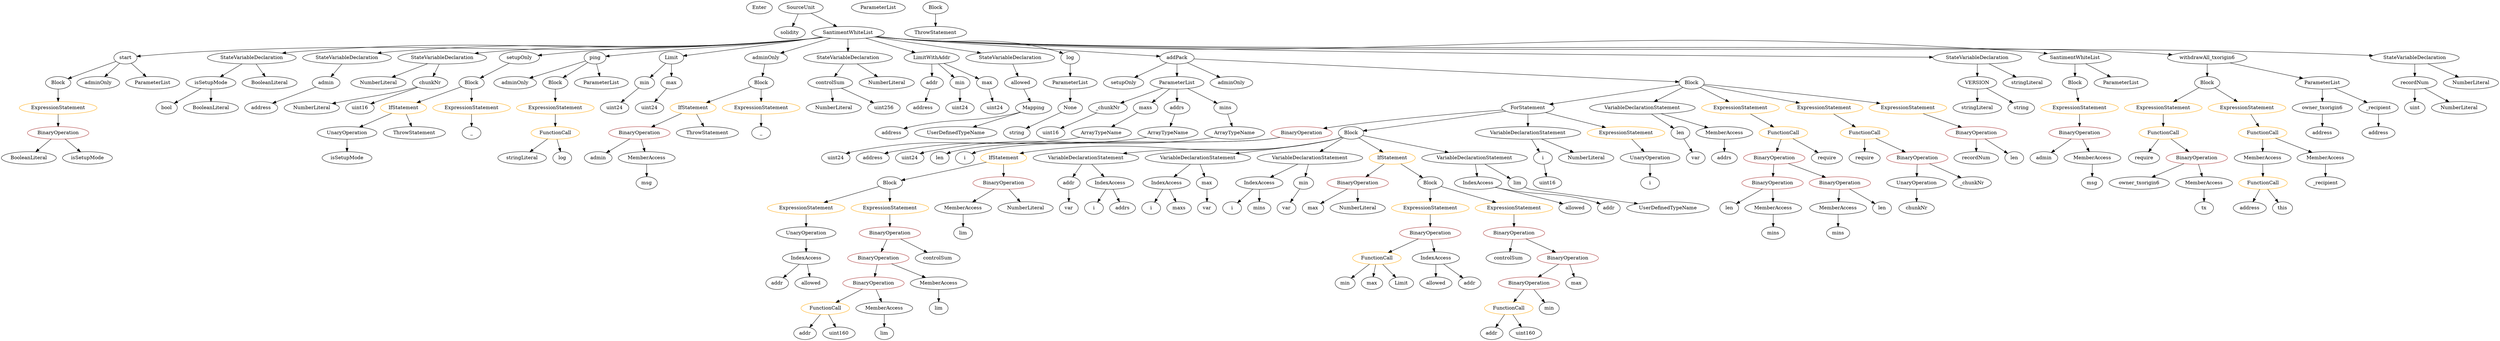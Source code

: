 strict digraph {
	graph [bb="0,0,6035.6,972"];
	node [label="\N"];
	Enter	[height=0.5,
		pos="1805,954",
		width=0.83628];
	IndexAccess_Unnamed_1	[color=black,
		height=0.5,
		label=IndexAccess,
		pos="2801,450",
		width=1.6402];
	Identifier_i_3	[color=black,
		height=0.5,
		label=i,
		pos="2755,378",
		width=0.75];
	IndexAccess_Unnamed_1 -> Identifier_i_3	[pos="e,2765.4,394.83 2789.9,432.05 2784.4,423.73 2777.7,413.54 2771.7,404.32"];
	Identifier_maxs	[color=black,
		height=0.5,
		label=maxs,
		pos="2830,378",
		width=0.83628];
	IndexAccess_Unnamed_1 -> Identifier_maxs	[pos="e,2823.2,395.62 2808.2,431.7 2811.4,423.95 2815.3,414.64 2818.8,406.02"];
	Parameter__chunkNr	[color=black,
		height=0.5,
		label=_chunkNr,
		pos="2655,666",
		width=1.3214];
	ElementaryTypeName_uint16_1	[color=black,
		height=0.5,
		label=uint16,
		pos="2522,594",
		width=0.91945];
	Parameter__chunkNr -> ElementaryTypeName_uint16_1	[pos="e,2545.4,607.27 2628.1,650.83 2607.2,639.8 2577.9,624.42 2555.5,612.59"];
	BinaryOperation_Unnamed_2	[color=brown,
		height=0.5,
		label=BinaryOperation,
		pos="4279,522",
		width=1.9867];
	BinaryOperation_Unnamed_3	[color=brown,
		height=0.5,
		label=BinaryOperation,
		pos="4279,450",
		width=1.9867];
	BinaryOperation_Unnamed_2 -> BinaryOperation_Unnamed_3	[pos="e,4279,468.1 4279,503.7 4279,496.41 4279,487.73 4279,479.54"];
	BinaryOperation_Unnamed_4	[color=brown,
		height=0.5,
		label=BinaryOperation,
		pos="4457,450",
		width=1.9867];
	BinaryOperation_Unnamed_2 -> BinaryOperation_Unnamed_4	[pos="e,4419.5,465.78 4316.4,506.33 4343.3,495.72 4380,481.31 4409.1,469.85"];
	VariableDeclaration_controlSum	[color=black,
		height=0.5,
		label=controlSum,
		pos="1968,738",
		width=1.5016];
	NumberLiteral_Unnamed_4	[color=black,
		height=0.5,
		label=NumberLiteral,
		pos="1983,666",
		width=1.765];
	VariableDeclaration_controlSum -> NumberLiteral_Unnamed_4	[pos="e,1979.4,684.1 1971.7,719.7 1973.3,712.32 1975.2,703.52 1977,695.25"];
	ElementaryTypeName_uint256	[color=black,
		height=0.5,
		label=uint256,
		pos="2102,666",
		width=1.0442];
	VariableDeclaration_controlSum -> ElementaryTypeName_uint256	[pos="e,2077.6,679.77 1996.1,722.33 2016.9,711.46 2045.4,696.59 2067.6,685"];
	Identifier_addr_2	[color=black,
		height=0.5,
		label=addr,
		pos="1824,162",
		width=0.76697];
	BinaryOperation_Unnamed_11	[color=brown,
		height=0.5,
		label=BinaryOperation,
		pos="3474,306",
		width=1.9867];
	FunctionCall_Unnamed_3	[color=orange,
		height=0.5,
		label=FunctionCall,
		pos="3342,234",
		width=1.6125];
	BinaryOperation_Unnamed_11 -> FunctionCall_Unnamed_3	[pos="e,3370.2,249.94 3444.4,289.29 3425.4,279.22 3400.6,266.05 3380.1,255.21"];
	IndexAccess_Unnamed_5	[color=black,
		height=0.5,
		label=IndexAccess,
		pos="3490,234",
		width=1.6402];
	BinaryOperation_Unnamed_11 -> IndexAccess_Unnamed_5	[pos="e,3486.1,252.1 3478,287.7 3479.7,280.32 3481.7,271.52 3483.6,263.25"];
	BinaryOperation_Unnamed_9	[color=brown,
		height=0.5,
		label=BinaryOperation,
		pos="2059,162",
		width=1.9867];
	FunctionCall_Unnamed_2	[color=orange,
		height=0.5,
		label=FunctionCall,
		pos="1937,90",
		width=1.6125];
	BinaryOperation_Unnamed_9 -> FunctionCall_Unnamed_2	[pos="e,1963.8,106.34 2031.4,145.12 2014.3,135.31 1992.2,122.63 1973.6,112"];
	MemberAccess_Unnamed_5	[color=black,
		height=0.5,
		label=MemberAccess,
		pos="2082,90",
		width=1.9174];
	BinaryOperation_Unnamed_9 -> MemberAccess_Unnamed_5	[pos="e,2076.4,108.1 2064.7,143.7 2067.2,136.24 2070.1,127.32 2072.8,118.97"];
	Identifier__recipient	[color=black,
		height=0.5,
		label=_recipient,
		pos="5630,450",
		width=1.3076];
	Identifier_require_2	[color=black,
		height=0.5,
		label=require,
		pos="5184,522",
		width=1.0026];
	FunctionCall_Unnamed_7	[color=orange,
		height=0.5,
		label=FunctionCall,
		pos="5476,450",
		width=1.6125];
	ElementaryTypeName_address_6	[color=black,
		height=0.5,
		label=address,
		pos="5446,378",
		width=1.0996];
	FunctionCall_Unnamed_7 -> ElementaryTypeName_address_6	[pos="e,5453.4,396.1 5468.6,431.7 5465.4,424.15 5461.5,415.12 5457.9,406.68"];
	Identifier_this	[color=black,
		height=0.5,
		label=this,
		pos="5531,378",
		width=0.75];
	FunctionCall_Unnamed_7 -> Identifier_this	[pos="e,5519,394.36 5489.4,432.05 5496.1,423.44 5504.5,412.81 5511.9,403.33"];
	VariableDeclaration_None	[color=black,
		height=0.5,
		label=None,
		pos="2559,666",
		width=0.85014];
	ElementaryTypeName_string_1	[color=black,
		height=0.5,
		label=string,
		pos="2440,594",
		width=0.864];
	VariableDeclaration_None -> ElementaryTypeName_string_1	[pos="e,2461.2,607.47 2538,652.65 2519.5,641.72 2492.1,625.63 2471,613.22"];
	ElementaryTypeName_uint24_1	[color=black,
		height=0.5,
		label=uint24,
		pos="1549,666",
		width=0.91945];
	stringLiteral_Unnamed	[color=black,
		height=0.5,
		label=stringLiteral,
		pos="4800,666",
		width=1.5016];
	Identifier___1	[color=black,
		height=0.5,
		label=_,
		pos="1813,594",
		width=0.75];
	NumberLiteral_Unnamed_5	[color=black,
		height=0.5,
		label=NumberLiteral,
		pos="2104,738",
		width=1.765];
	ElementaryTypeName_uint16_2	[color=black,
		height=0.5,
		label=uint16,
		pos="3827,450",
		width=0.91945];
	Identifier_min	[color=black,
		height=0.5,
		label=min,
		pos="3256,162",
		width=0.75];
	FunctionDefinition_start	[color=black,
		height=0.5,
		label=start,
		pos="303.04,810",
		width=0.75];
	Block_Unnamed_6	[color=black,
		height=0.5,
		label=Block,
		pos="135.04,738",
		width=0.90558];
	FunctionDefinition_start -> Block_Unnamed_6	[pos="e,160.63,749.66 280.38,799.56 252.38,787.89 204.38,767.89 171.24,754.09"];
	ModifierInvocation_adminOnly_1	[color=black,
		height=0.5,
		label=adminOnly,
		pos="237.04,738",
		width=1.4184];
	FunctionDefinition_start -> ModifierInvocation_adminOnly_1	[pos="e,252.4,755.29 289.04,794.15 280.65,785.25 269.76,773.71 260.12,763.48"];
	ParameterList_Unnamed_3	[color=black,
		height=0.5,
		label=ParameterList,
		pos="368.04,738",
		width=1.7095];
	FunctionDefinition_start -> ParameterList_Unnamed_3	[pos="e,352.45,755.79 316.82,794.15 324.89,785.46 335.3,774.26 344.62,764.22"];
	ElementaryTypeName_var	[color=black,
		height=0.5,
		label=var,
		pos="4081,522",
		width=0.75];
	BinaryOperation_Unnamed_17	[color=brown,
		height=0.5,
		label=BinaryOperation,
		pos="5310,522",
		width=1.9867];
	Identifier_owner_txorigin6	[color=black,
		height=0.5,
		label=owner_txorigin6,
		pos="5173,450",
		width=1.9729];
	BinaryOperation_Unnamed_17 -> Identifier_owner_txorigin6	[pos="e,5203.7,466.66 5279.3,505.29 5260,495.43 5234.9,482.59 5213.9,471.88"];
	MemberAccess_Unnamed_7	[color=black,
		height=0.5,
		label=MemberAccess,
		pos="5331,450",
		width=1.9174];
	BinaryOperation_Unnamed_17 -> MemberAccess_Unnamed_7	[pos="e,5325.9,468.1 5315.2,503.7 5317.5,496.24 5320.1,487.32 5322.6,478.97"];
	Block_Unnamed_1	[color=black,
		height=0.5,
		label=Block,
		pos="5035,738",
		width=0.90558];
	ExpressionStatement_Unnamed	[color=orange,
		height=0.5,
		label=ExpressionStatement,
		pos="5041,666",
		width=2.458];
	Block_Unnamed_1 -> ExpressionStatement_Unnamed	[pos="e,5039.6,684.1 5036.5,719.7 5037.1,712.41 5037.9,703.73 5038.6,695.54"];
	Identifier_i_1	[color=black,
		height=0.5,
		label=i,
		pos="3966,450",
		width=0.75];
	ElementaryTypeName_var_1	[color=black,
		height=0.5,
		label=var,
		pos="2529,378",
		width=0.75];
	BinaryOperation_Unnamed	[color=brown,
		height=0.5,
		label=BinaryOperation,
		pos="5041,594",
		width=1.9867];
	Identifier_admin	[color=black,
		height=0.5,
		label=admin,
		pos="4940,522",
		width=0.91945];
	BinaryOperation_Unnamed -> Identifier_admin	[pos="e,4959.8,536.72 5017.4,576.59 5002.9,566.55 4984.2,553.63 4968.9,543"];
	MemberAccess_Unnamed	[color=black,
		height=0.5,
		label=MemberAccess,
		pos="5060,522",
		width=1.9174];
	BinaryOperation_Unnamed -> MemberAccess_Unnamed	[pos="e,5055.4,540.1 5045.7,575.7 5047.8,568.24 5050.2,559.32 5052.4,550.97"];
	Identifier_addr_1	[color=black,
		height=0.5,
		label=addr,
		pos="1885,18",
		width=0.76697];
	IfStatement_Unnamed_3	[color=orange,
		height=0.5,
		label=IfStatement,
		pos="1653,666",
		width=1.4739];
	BinaryOperation_Unnamed_18	[color=brown,
		height=0.5,
		label=BinaryOperation,
		pos="1516,594",
		width=1.9867];
	IfStatement_Unnamed_3 -> BinaryOperation_Unnamed_18	[pos="e,1546.8,610.7 1624.7,650.5 1605,640.47 1578.6,626.98 1556.8,615.81"];
	ThrowStatement_Unnamed_2	[color=black,
		height=0.5,
		label=ThrowStatement,
		pos="1678,594",
		width=2.0006];
	IfStatement_Unnamed_3 -> ThrowStatement_Unnamed_2	[pos="e,1671.9,612.1 1659.2,647.7 1661.9,640.15 1665.1,631.12 1668.2,622.68"];
	Mapping_Unnamed	[color=black,
		height=0.5,
		label=Mapping,
		pos="2467,666",
		width=1.2105];
	ElementaryTypeName_address_1	[color=black,
		height=0.5,
		label=address,
		pos="2137,594",
		width=1.0996];
	Mapping_Unnamed -> ElementaryTypeName_address_1	[pos="e,2166.8,606.28 2434.5,653.68 2427.8,651.6 2420.7,649.59 2414,648 2314.2,624.26 2285.6,636.91 2186,612 2183.3,611.31 2180.5,610.53 \
2177.6,609.7"];
	UserDefinedTypeName_Unnamed	[color=black,
		height=0.5,
		label=UserDefinedTypeName,
		pos="2293,594",
		width=2.7214];
	Mapping_Unnamed -> UserDefinedTypeName_Unnamed	[pos="e,2332.5,610.86 2436.7,652.81 2410.9,642.4 2373.1,627.23 2342.8,615.04"];
	Identifier_controlSum_1	[color=black,
		height=0.5,
		label=controlSum,
		pos="3653,234",
		width=1.5016];
	Identifier_len	[color=black,
		height=0.5,
		label=len,
		pos="4187,378",
		width=0.75];
	IfStatement_Unnamed_2	[color=orange,
		height=0.5,
		label=IfStatement,
		pos="970.04,666",
		width=1.4739];
	UnaryOperation_Unnamed_3	[color=black,
		height=0.5,
		label=UnaryOperation,
		pos="832.04,594",
		width=1.9452];
	IfStatement_Unnamed_2 -> UnaryOperation_Unnamed_3	[pos="e,862.51,610.46 941.44,650.5 921.54,640.4 894.72,626.79 872.61,615.58"];
	ThrowStatement_Unnamed_1	[color=black,
		height=0.5,
		label=ThrowStatement,
		pos="992.04,594",
		width=2.0006];
	IfStatement_Unnamed_2 -> ThrowStatement_Unnamed_1	[pos="e,986.66,612.1 975.48,647.7 977.82,640.24 980.62,631.32 983.25,622.97"];
	Block_Unnamed_9	[color=black,
		height=0.5,
		label=Block,
		pos="1813,738",
		width=0.90558];
	Block_Unnamed_9 -> IfStatement_Unnamed_3	[pos="e,1684.7,680.87 1788,726.06 1763.2,715.21 1724.7,698.36 1695.2,685.44"];
	ExpressionStatement_Unnamed_13	[color=orange,
		height=0.5,
		label=ExpressionStatement,
		pos="1813,666",
		width=2.458];
	Block_Unnamed_9 -> ExpressionStatement_Unnamed_13	[pos="e,1813,684.1 1813,719.7 1813,712.41 1813,703.73 1813,695.54"];
	VariableDeclaration_addr	[color=black,
		height=0.5,
		label=addr,
		pos="2213,738",
		width=0.76697];
	ElementaryTypeName_address	[color=black,
		height=0.5,
		label=address,
		pos="2197,666",
		width=1.0996];
	VariableDeclaration_addr -> ElementaryTypeName_address	[pos="e,2200.9,684.1 2209.1,719.7 2207.4,712.32 2205.4,703.52 2203.5,695.25"];
	ModifierInvocation_adminOnly_2	[color=black,
		height=0.5,
		label=adminOnly,
		pos="1227,738",
		width=1.4184];
	ParameterList_Unnamed	[color=black,
		height=0.5,
		label=ParameterList,
		pos="2089,954",
		width=1.7095];
	Identifier_i_2	[color=black,
		height=0.5,
		label=i,
		pos="2601,378",
		width=0.75];
	StateVariableDeclaration_Unnamed_5	[color=black,
		height=0.5,
		label=StateVariableDeclaration,
		pos="615.04,810",
		width=2.8184];
	VariableDeclaration_isSetupMode	[color=black,
		height=0.5,
		label=isSetupMode,
		pos="508.04,738",
		width=1.6679];
	StateVariableDeclaration_Unnamed_5 -> VariableDeclaration_isSetupMode	[pos="e,532.36,754.91 589.41,792.23 575.07,782.85 557.03,771.05 541.58,760.95"];
	BooleanLiteral_Unnamed_1	[color=black,
		height=0.5,
		label=BooleanLiteral,
		pos="650.04,738",
		width=1.7788];
	StateVariableDeclaration_Unnamed_5 -> BooleanLiteral_Unnamed_1	[pos="e,641.49,756.1 623.69,791.7 627.5,784.07 632.08,774.92 636.34,766.4"];
	UnaryOperation_Unnamed_2	[color=black,
		height=0.5,
		label=UnaryOperation,
		pos="1898,306",
		width=1.9452];
	IndexAccess_Unnamed_4	[color=black,
		height=0.5,
		label=IndexAccess,
		pos="1898,234",
		width=1.6402];
	UnaryOperation_Unnamed_2 -> IndexAccess_Unnamed_4	[pos="e,1898,252.1 1898,287.7 1898,280.41 1898,271.73 1898,263.54"];
	BinaryOperation_Unnamed_5	[color=brown,
		height=0.5,
		label=BinaryOperation,
		pos="3134,594",
		width=1.9867];
	Identifier_len_2	[color=black,
		height=0.5,
		label=len,
		pos="2287,522",
		width=0.75];
	BinaryOperation_Unnamed_5 -> Identifier_len_2	[pos="e,2307.5,534.33 3083.5,580.98 3073.7,579.03 3063.6,577.24 3054,576 2731.5,534.06 2638.6,618.96 2323,540 2321.4,539.59 2319.8,539.11 \
2318.1,538.56"];
	Identifier_i	[color=black,
		height=0.5,
		label=i,
		pos="2359,522",
		width=0.75];
	BinaryOperation_Unnamed_5 -> Identifier_i	[pos="e,2379.5,534.31 3083.5,581.02 3073.7,579.07 3063.6,577.27 3054,576 2763.3,537.4 2679.4,611.97 2395,540 2393.4,539.59 2391.8,539.1 \
2390.1,538.55"];
	StateVariableDeclaration_Unnamed_6	[color=black,
		height=0.5,
		label=StateVariableDeclaration,
		pos="836.04,810",
		width=2.8184];
	VariableDeclaration_admin	[color=black,
		height=0.5,
		label=admin,
		pos="769.04,738",
		width=0.91945];
	StateVariableDeclaration_Unnamed_6 -> VariableDeclaration_admin	[pos="e,783.74,754.36 819.82,792.05 811.31,783.17 800.76,772.14 791.48,762.45"];
	ForStatement_Unnamed	[color=black,
		height=0.5,
		label=ForStatement,
		pos="3685,666",
		width=1.6818];
	ForStatement_Unnamed -> BinaryOperation_Unnamed_5	[pos="e,3186,606.8 3627.1,660.31 3538,652.69 3362.1,636 3214,612 3208.5,611.1 3202.7,610.07 3197,608.98"];
	Block_Unnamed_3	[color=black,
		height=0.5,
		label=Block,
		pos="3256,594",
		width=0.90558];
	ForStatement_Unnamed -> Block_Unnamed_3	[pos="e,3287.2,600.09 3632.9,656.49 3546.9,642.46 3377.1,614.75 3298.2,601.88"];
	VariableDeclarationStatement_Unnamed_1	[color=black,
		height=0.5,
		label=VariableDeclarationStatement,
		pos="3685,594",
		width=3.3174];
	ForStatement_Unnamed -> VariableDeclarationStatement_Unnamed_1	[pos="e,3685,612.1 3685,647.7 3685,640.41 3685,631.73 3685,623.54"];
	ExpressionStatement_Unnamed_3	[color=orange,
		height=0.5,
		label=ExpressionStatement,
		pos="3911,594",
		width=2.458];
	ForStatement_Unnamed -> ExpressionStatement_Unnamed_3	[pos="e,3863.8,609.64 3726,652.32 3761.4,641.34 3813.1,625.32 3852.9,613.01"];
	StateVariableDeclaration_Unnamed_2	[color=black,
		height=0.5,
		label=StateVariableDeclaration,
		pos="1057,810",
		width=2.8184];
	NumberLiteral_Unnamed_1	[color=black,
		height=0.5,
		label=NumberLiteral,
		pos="891.04,738",
		width=1.765];
	StateVariableDeclaration_Unnamed_2 -> NumberLiteral_Unnamed_1	[pos="e,925.55,753.56 1019,792.94 994.22,782.51 961.87,768.87 935.89,757.91"];
	VariableDeclaration_chunkNr	[color=black,
		height=0.5,
		label=chunkNr,
		pos="1015,738",
		width=1.1828];
	StateVariableDeclaration_Unnamed_2 -> VariableDeclaration_chunkNr	[pos="e,1025,755.62 1046.7,791.7 1041.9,783.78 1036.2,774.23 1030.9,765.44"];
	VariableDeclaration_VERSION	[color=black,
		height=0.5,
		label=VERSION,
		pos="4800,738",
		width=1.4184];
	VariableDeclaration_VERSION -> stringLiteral_Unnamed	[pos="e,4800,684.1 4800,719.7 4800,712.41 4800,703.73 4800,695.54"];
	ElementaryTypeName_string	[color=black,
		height=0.5,
		label=string,
		pos="4903,666",
		width=0.864];
	VariableDeclaration_VERSION -> ElementaryTypeName_string	[pos="e,4883.4,680.37 4822.9,721.46 4837.9,711.26 4857.7,697.81 4873.9,686.84"];
	ExpressionStatement_Unnamed_6	[color=orange,
		height=0.5,
		label=ExpressionStatement,
		pos="3474,378",
		width=2.458];
	ExpressionStatement_Unnamed_6 -> BinaryOperation_Unnamed_11	[pos="e,3474,324.1 3474,359.7 3474,352.41 3474,343.73 3474,335.54"];
	ElementaryTypeName_uint160	[color=black,
		height=0.5,
		label=uint160,
		pos="1968,18",
		width=1.0442];
	Parameter_owner_txorigin6	[color=black,
		height=0.5,
		label=owner_txorigin6,
		pos="5609,666",
		width=1.9729];
	ElementaryTypeName_address_5	[color=black,
		height=0.5,
		label=address,
		pos="5609,594",
		width=1.0996];
	Parameter_owner_txorigin6 -> ElementaryTypeName_address_5	[pos="e,5609,612.1 5609,647.7 5609,640.41 5609,631.73 5609,623.54"];
	ElementaryTypeName_uint24	[color=black,
		height=0.5,
		label=uint24,
		pos="1465,666",
		width=0.91945];
	SourceUnit_Unnamed	[color=black,
		height=0.5,
		label=SourceUnit,
		pos="1906,954",
		width=1.46];
	PragmaDirective_solidity	[color=black,
		height=0.5,
		label=solidity,
		pos="1880,882",
		width=1.0442];
	SourceUnit_Unnamed -> PragmaDirective_solidity	[pos="e,1886.4,900.1 1899.6,935.7 1896.8,928.15 1893.5,919.12 1890.3,910.68"];
	ContractDefinition_SantimentWhiteList	[color=black,
		height=0.5,
		label=SantimentWhiteList,
		pos="2019,882",
		width=2.3055];
	SourceUnit_Unnamed -> ContractDefinition_SantimentWhiteList	[pos="e,1992.6,899.38 1930.6,937.81 1945.9,928.33 1965.8,915.96 1982.9,905.37"];
	ElementaryTypeName_uint24_5	[color=black,
		height=0.5,
		label=uint24,
		pos="2027,522",
		width=0.91945];
	ExpressionStatement_Unnamed_5	[color=orange,
		height=0.5,
		label=ExpressionStatement,
		pos="1898,378",
		width=2.458];
	ExpressionStatement_Unnamed_5 -> UnaryOperation_Unnamed_2	[pos="e,1898,324.1 1898,359.7 1898,352.41 1898,343.73 1898,335.54"];
	BinaryOperation_Unnamed_8	[color=brown,
		height=0.5,
		label=BinaryOperation,
		pos="2070,234",
		width=1.9867];
	BinaryOperation_Unnamed_8 -> BinaryOperation_Unnamed_9	[pos="e,2061.7,180.1 2067.3,215.7 2066.2,208.32 2064.8,199.52 2063.5,191.25"];
	MemberAccess_Unnamed_6	[color=black,
		height=0.5,
		label=MemberAccess,
		pos="2218,162",
		width=1.9174];
	BinaryOperation_Unnamed_8 -> MemberAccess_Unnamed_6	[pos="e,2185.6,178.33 2102.5,217.64 2123.9,207.52 2152.2,194.16 2175.4,183.18"];
	Identifier_max	[color=black,
		height=0.5,
		label=max,
		pos="3195,378",
		width=0.75];
	Identifier_chunkNr	[color=black,
		height=0.5,
		label=chunkNr,
		pos="4659,378",
		width=1.1828];
	Identifier_allowed_1	[color=black,
		height=0.5,
		label=allowed,
		pos="1909,162",
		width=1.0858];
	ExpressionStatement_Unnamed_9	[color=orange,
		height=0.5,
		label=ExpressionStatement,
		pos="135.04,666",
		width=2.458];
	Block_Unnamed_6 -> ExpressionStatement_Unnamed_9	[pos="e,135.04,684.1 135.04,719.7 135.04,712.41 135.04,703.73 135.04,695.54"];
	ArrayTypeName_Unnamed_2	[color=black,
		height=0.5,
		label=ArrayTypeName,
		pos="2646,594",
		width=2.0145];
	ArrayTypeName_Unnamed_2 -> ElementaryTypeName_uint24_5	[pos="e,2051.5,534.39 2594.2,581.17 2584.2,579.2 2573.8,577.36 2564,576 2345.6,545.54 2283.9,589.99 2069,540 2066.8,539.47 2064.5,538.84 \
2062.1,538.13"];
	BinaryOperation_Unnamed_10	[color=brown,
		height=0.5,
		label=BinaryOperation,
		pos="3304,450",
		width=1.9867];
	BinaryOperation_Unnamed_10 -> Identifier_max	[pos="e,3214.1,391.21 3278.8,432.76 3262.2,422.16 3240.7,408.3 3223.5,397.31"];
	NumberLiteral_Unnamed_8	[color=black,
		height=0.5,
		label=NumberLiteral,
		pos="3304,378",
		width=1.765];
	BinaryOperation_Unnamed_10 -> NumberLiteral_Unnamed_8	[pos="e,3304,396.1 3304,431.7 3304,424.41 3304,415.73 3304,407.54"];
	Identifier_require	[color=black,
		height=0.5,
		label=require,
		pos="4495,522",
		width=1.0026];
	IfStatement_Unnamed	[color=orange,
		height=0.5,
		label=IfStatement,
		pos="2457,522",
		width=1.4739];
	Block_Unnamed_3 -> IfStatement_Unnamed	[pos="e,2495.1,534.83 3232.2,581.52 3226.7,579.31 3220.7,577.29 3215,576 2912.9,507.69 2824.8,589.24 2519,540 2514.8,539.31 2510.4,538.44 \
2506,537.46"];
	VariableDeclarationStatement_Unnamed_2	[color=black,
		height=0.5,
		label=VariableDeclarationStatement,
		pos="2647,522",
		width=3.3174];
	Block_Unnamed_3 -> VariableDeclarationStatement_Unnamed_2	[pos="e,2732.7,534.88 3231.7,581.47 3226.3,579.33 3220.6,577.34 3215,576 3024.8,529.95 2970.7,560.8 2776,540 2765.6,538.89 2754.7,537.62 \
2743.9,536.29"];
	VariableDeclarationStatement_Unnamed_3	[color=black,
		height=0.5,
		label=VariableDeclarationStatement,
		pos="2904,522",
		width=3.3174];
	Block_Unnamed_3 -> VariableDeclarationStatement_Unnamed_3	[pos="e,2988,535.14 3231.6,581.84 3226.3,579.67 3220.5,577.58 3215,576 3175.5,564.58 3075.1,548.3 2999,536.8"];
	VariableDeclarationStatement_Unnamed_4	[color=black,
		height=0.5,
		label=VariableDeclarationStatement,
		pos="3161,522",
		width=3.3174];
	Block_Unnamed_3 -> VariableDeclarationStatement_Unnamed_4	[pos="e,3184.1,540.02 3237.3,579.17 3224.8,569.95 3208,557.6 3193.4,546.82"];
	IfStatement_Unnamed_1	[color=orange,
		height=0.5,
		label=IfStatement,
		pos="3351,522",
		width=1.4739];
	Block_Unnamed_3 -> IfStatement_Unnamed_1	[pos="e,3329.7,538.76 3274.8,579.17 3287.9,569.54 3305.6,556.47 3320.7,545.37"];
	VariableDeclarationStatement_Unnamed_5	[color=black,
		height=0.5,
		label=VariableDeclarationStatement,
		pos="3541,522",
		width=3.3174];
	Block_Unnamed_3 -> VariableDeclarationStatement_Unnamed_5	[pos="e,3480.2,537.94 3285.5,585.77 3328.5,575.2 3410,555.19 3469.4,540.6"];
	ModifierInvocation_setupOnly	[color=black,
		height=0.5,
		label=setupOnly,
		pos="2695,738",
		width=1.3491];
	MemberAccess_Unnamed_9	[color=black,
		height=0.5,
		label=MemberAccess,
		pos="5474,522",
		width=1.9174];
	MemberAccess_Unnamed_9 -> FunctionCall_Unnamed_7	[pos="e,5475.5,468.1 5474.5,503.7 5474.7,496.41 5475,487.73 5475.2,479.54"];
	ParameterList_Unnamed_2	[color=black,
		height=0.5,
		label=ParameterList,
		pos="2823,738",
		width=1.7095];
	ParameterList_Unnamed_2 -> Parameter__chunkNr	[pos="e,2686.3,680.02 2788.6,722.67 2762,711.56 2725,696.14 2696.7,684.34"];
	Parameter_maxs	[color=black,
		height=0.5,
		label=maxs,
		pos="2751,666",
		width=0.83628];
	ParameterList_Unnamed_2 -> Parameter_maxs	[pos="e,2766,681.57 2806,720.41 2796.5,711.19 2784.5,699.58 2774.2,689.54"];
	Parameter_addrs	[color=black,
		height=0.5,
		label=addrs,
		pos="2831,666",
		width=0.87786];
	ParameterList_Unnamed_2 -> Parameter_addrs	[pos="e,2829.1,684.1 2825,719.7 2825.8,712.41 2826.8,703.73 2827.8,695.54"];
	Parameter_mins	[color=black,
		height=0.5,
		label=mins,
		pos="2951,666",
		width=0.78084];
	ParameterList_Unnamed_2 -> Parameter_mins	[pos="e,2930.2,678.42 2851.1,721.64 2871.5,710.48 2899.1,695.39 2920.1,683.9"];
	Identifier_admin_1	[color=black,
		height=0.5,
		label=admin,
		pos="1456,522",
		width=0.91945];
	ElementaryTypeName_uint	[color=black,
		height=0.5,
		label=uint,
		pos="5837,666",
		width=0.75];
	FunctionCall_Unnamed_4	[color=orange,
		height=0.5,
		label=FunctionCall,
		pos="3676,90",
		width=1.6125];
	Identifier_addr_4	[color=black,
		height=0.5,
		label=addr,
		pos="3634,18",
		width=0.76697];
	FunctionCall_Unnamed_4 -> Identifier_addr_4	[pos="e,3643.8,35.307 3665.9,72.055 3661,63.941 3655.1,54.044 3649.6,45.006"];
	ElementaryTypeName_uint160_1	[color=black,
		height=0.5,
		label=uint160,
		pos="3717,18",
		width=1.0442];
	FunctionCall_Unnamed_4 -> ElementaryTypeName_uint160_1	[pos="e,3707.2,35.789 3686,72.055 3690.6,64.145 3696.2,54.54 3701.4,45.688"];
	FunctionCall_Unnamed	[color=orange,
		height=0.5,
		label=FunctionCall,
		pos="4495,594",
		width=1.6125];
	FunctionCall_Unnamed -> Identifier_require	[pos="e,4495,540.1 4495,575.7 4495,568.41 4495,559.73 4495,551.54"];
	BinaryOperation_Unnamed_1	[color=brown,
		height=0.5,
		label=BinaryOperation,
		pos="4621,522",
		width=1.9867];
	FunctionCall_Unnamed -> BinaryOperation_Unnamed_1	[pos="e,4592.4,538.89 4522.4,577.81 4539.9,568.06 4563,555.26 4582.4,544.48"];
	MemberAccess_Unnamed_4	[color=black,
		height=0.5,
		label=MemberAccess,
		pos="2269,378",
		width=1.9174];
	Identifier_lim	[color=black,
		height=0.5,
		label=lim,
		pos="2269,306",
		width=0.75];
	MemberAccess_Unnamed_4 -> Identifier_lim	[pos="e,2269,324.1 2269,359.7 2269,352.41 2269,343.73 2269,335.54"];
	BinaryOperation_Unnamed_14	[color=brown,
		height=0.5,
		label=BinaryOperation,
		pos="3728,162",
		width=1.9867];
	BinaryOperation_Unnamed_14 -> FunctionCall_Unnamed_4	[pos="e,3688.5,107.79 3715.5,144.05 3709.4,135.89 3702,125.91 3695.2,116.82"];
	Identifier_min_1	[color=black,
		height=0.5,
		label=min,
		pos="3779,90",
		width=0.75];
	BinaryOperation_Unnamed_14 -> Identifier_min_1	[pos="e,3767.8,106.36 3740.4,144.05 3746.6,135.53 3754.2,125.03 3761.1,115.63"];
	VariableDeclaration_recordNum	[color=black,
		height=0.5,
		label=recordNum,
		pos="5837,738",
		width=1.4739];
	VariableDeclaration_recordNum -> ElementaryTypeName_uint	[pos="e,5837,684.1 5837,719.7 5837,712.41 5837,703.73 5837,695.54"];
	NumberLiteral_Unnamed_2	[color=black,
		height=0.5,
		label=NumberLiteral,
		pos="5946,666",
		width=1.765];
	VariableDeclaration_recordNum -> NumberLiteral_Unnamed_2	[pos="e,5921.4,682.81 5861,721.64 5875.9,712.02 5895.5,699.47 5912.1,688.82"];
	BinaryOperation_Unnamed_15	[color=brown,
		height=0.5,
		label=BinaryOperation,
		pos="4764,594",
		width=1.9867];
	Identifier_recordNum	[color=black,
		height=0.5,
		label=recordNum,
		pos="4764,522",
		width=1.4739];
	BinaryOperation_Unnamed_15 -> Identifier_recordNum	[pos="e,4764,540.1 4764,575.7 4764,568.41 4764,559.73 4764,551.54"];
	Identifier_len_3	[color=black,
		height=0.5,
		label=len,
		pos="4862,522",
		width=0.75];
	BinaryOperation_Unnamed_15 -> Identifier_len_3	[pos="e,4844,535.88 4786.8,576.76 4801.1,566.56 4819.6,553.33 4834.7,542.55"];
	Block_Unnamed_7	[color=black,
		height=0.5,
		label=Block,
		pos="5345,738",
		width=0.90558];
	ExpressionStatement_Unnamed_10	[color=orange,
		height=0.5,
		label=ExpressionStatement,
		pos="5236,666",
		width=2.458];
	Block_Unnamed_7 -> ExpressionStatement_Unnamed_10	[pos="e,5261.7,683.49 5324.3,723.67 5309.3,714.03 5288.6,700.78 5271.1,689.51"];
	ExpressionStatement_Unnamed_11	[color=orange,
		height=0.5,
		label=ExpressionStatement,
		pos="5431,666",
		width=2.458];
	Block_Unnamed_7 -> ExpressionStatement_Unnamed_11	[pos="e,5410.2,683.95 5362.9,722.5 5374,713.39 5388.8,701.41 5401.6,690.92"];
	ModifierDefinition_setupOnly	[color=black,
		height=0.5,
		label=setupOnly,
		pos="1254,810",
		width=1.3491];
	Block_Unnamed_8	[color=black,
		height=0.5,
		label=Block,
		pos="1125,738",
		width=0.90558];
	ModifierDefinition_setupOnly -> Block_Unnamed_8	[pos="e,1147.9,751.38 1227.3,794.5 1207.1,783.55 1179.4,768.48 1157.9,756.81"];
	Identifier_controlSum	[color=black,
		height=0.5,
		label=controlSum,
		pos="2214,234",
		width=1.5016];
	Identifier_tx	[color=black,
		height=0.5,
		label=tx,
		pos="5331,378",
		width=0.75];
	MemberAccess_Unnamed_7 -> Identifier_tx	[pos="e,5331,396.1 5331,431.7 5331,424.41 5331,415.73 5331,407.54"];
	ElementaryTypeName_bool	[color=black,
		height=0.5,
		label=bool,
		pos="398.04,666",
		width=0.76697];
	VariableDeclaration_isSetupMode -> ElementaryTypeName_bool	[pos="e,417.17,679.18 483.35,721.29 466.46,710.54 444.03,696.27 426.4,685.05"];
	BooleanLiteral_Unnamed	[color=black,
		height=0.5,
		label=BooleanLiteral,
		pos="508.04,666",
		width=1.7788];
	VariableDeclaration_isSetupMode -> BooleanLiteral_Unnamed	[pos="e,508.04,684.1 508.04,719.7 508.04,712.41 508.04,703.73 508.04,695.54"];
	Identifier_msg	[color=black,
		height=0.5,
		label=msg,
		pos="5057,450",
		width=0.75];
	ExpressionStatement_Unnamed_4	[color=orange,
		height=0.5,
		label=ExpressionStatement,
		pos="2093,378",
		width=2.458];
	BinaryOperation_Unnamed_7	[color=brown,
		height=0.5,
		label=BinaryOperation,
		pos="2093,306",
		width=1.9867];
	ExpressionStatement_Unnamed_4 -> BinaryOperation_Unnamed_7	[pos="e,2093,324.1 2093,359.7 2093,352.41 2093,343.73 2093,335.54"];
	NumberLiteral_Unnamed	[color=black,
		height=0.5,
		label=NumberLiteral,
		pos="751.04,666",
		width=1.765];
	ArrayTypeName_Unnamed	[color=black,
		height=0.5,
		label=ArrayTypeName,
		pos="2809,594",
		width=2.0145];
	ElementaryTypeName_address_3	[color=black,
		height=0.5,
		label=address,
		pos="2118,522",
		width=1.0996];
	ArrayTypeName_Unnamed -> ElementaryTypeName_address_3	[pos="e,2147.2,534.56 2757.4,581.01 2747.7,579.08 2737.6,577.3 2728,576 2480.5,542.25 2412,589.4 2167,540 2164.1,539.4 2161.1,538.67 2158,\
537.85"];
	Block_Unnamed_4	[color=black,
		height=0.5,
		label=Block,
		pos="2093,450",
		width=0.90558];
	IfStatement_Unnamed -> Block_Unnamed_4	[pos="e,2124.5,455.53 2417.5,509.56 2410.1,507.58 2402.3,505.64 2395,504 2303.2,483.41 2194.3,465.99 2135.6,457.18"];
	BinaryOperation_Unnamed_6	[color=brown,
		height=0.5,
		label=BinaryOperation,
		pos="2420,450",
		width=1.9867];
	IfStatement_Unnamed -> BinaryOperation_Unnamed_6	[pos="e,2429.2,468.28 2448.1,504.05 2444,496.35 2439.1,487.03 2434.5,478.36"];
	Identifier_max_2	[color=black,
		height=0.5,
		label=max,
		pos="3845,162",
		width=0.75];
	VariableDeclaration_addr_1	[color=black,
		height=0.5,
		label=addr,
		pos="2540,450",
		width=0.76697];
	VariableDeclarationStatement_Unnamed_2 -> VariableDeclaration_addr_1	[pos="e,2559,463.4 2621.1,504.05 2605.3,493.67 2584.9,480.36 2568.6,469.67"];
	IndexAccess_Unnamed	[color=black,
		height=0.5,
		label=IndexAccess,
		pos="2647,450",
		width=1.6402];
	VariableDeclarationStatement_Unnamed_2 -> IndexAccess_Unnamed	[pos="e,2647,468.1 2647,503.7 2647,496.41 2647,487.73 2647,479.54"];
	FunctionCall_Unnamed_6	[color=orange,
		height=0.5,
		label=FunctionCall,
		pos="5474,594",
		width=1.6125];
	FunctionCall_Unnamed_6 -> MemberAccess_Unnamed_9	[pos="e,5474,540.1 5474,575.7 5474,568.41 5474,559.73 5474,551.54"];
	MemberAccess_Unnamed_8	[color=black,
		height=0.5,
		label=MemberAccess,
		pos="5630,522",
		width=1.9174];
	FunctionCall_Unnamed_6 -> MemberAccess_Unnamed_8	[pos="e,5596.2,538.16 5506,578.67 5529,568.34 5560.3,554.28 5585.8,542.87"];
	BinaryOperation_Unnamed_13	[color=brown,
		height=0.5,
		label=BinaryOperation,
		pos="3797,234",
		width=1.9867];
	BinaryOperation_Unnamed_13 -> BinaryOperation_Unnamed_14	[pos="e,3744.6,179.79 3780.3,216.05 3772,207.63 3761.8,197.28 3752.6,187.97"];
	BinaryOperation_Unnamed_13 -> Identifier_max_2	[pos="e,3834.2,178.83 3808.7,216.05 3814.4,207.73 3821.4,197.54 3827.7,188.32"];
	stringLiteral_Unnamed_1	[color=black,
		height=0.5,
		label=stringLiteral,
		pos="4923,738",
		width=1.5016];
	ElementaryTypeName_var_3	[color=black,
		height=0.5,
		label=var,
		pos="3123,378",
		width=0.75];
	VariableDeclaration_addr_1 -> ElementaryTypeName_var_1	[pos="e,2531.7,396.1 2537.3,431.7 2536.2,424.32 2534.8,415.52 2533.5,407.25"];
	BinaryOperation_Unnamed_16	[color=brown,
		height=0.5,
		label=BinaryOperation,
		pos="135.04,594",
		width=1.9867];
	BooleanLiteral_Unnamed_2	[color=black,
		height=0.5,
		label=BooleanLiteral,
		pos="64.038,522",
		width=1.7788];
	BinaryOperation_Unnamed_16 -> BooleanLiteral_Unnamed_2	[pos="e,81.067,539.79 117.85,576.05 109.22,567.54 98.593,557.07 89.072,547.68"];
	Identifier_isSetupMode	[color=black,
		height=0.5,
		label=isSetupMode,
		pos="206.04,522",
		width=1.6679];
	BinaryOperation_Unnamed_16 -> Identifier_isSetupMode	[pos="e,189.5,539.31 152.22,576.05 160.99,567.42 171.8,556.76 181.42,547.27"];
	FunctionDefinition_ping	[color=black,
		height=0.5,
		label=ping,
		pos="1363,810",
		width=0.75];
	FunctionDefinition_ping -> ModifierInvocation_adminOnly_2	[pos="e,1254.9,753.32 1342.1,798.22 1321.6,787.68 1290,771.4 1265.1,758.57"];
	Block_Unnamed_10	[color=black,
		height=0.5,
		label=Block,
		pos="1329,738",
		width=0.90558];
	FunctionDefinition_ping -> Block_Unnamed_10	[pos="e,1337,755.47 1355,792.41 1351.1,784.39 1346.3,774.57 1341.9,765.54"];
	ParameterList_Unnamed_5	[color=black,
		height=0.5,
		label=ParameterList,
		pos="1441,738",
		width=1.7095];
	FunctionDefinition_ping -> ParameterList_Unnamed_5	[pos="e,1422.6,755.51 1378.4,795.17 1388.7,786 1402.3,773.73 1414.3,762.99"];
	FunctionCall_Unnamed_1	[color=orange,
		height=0.5,
		label=FunctionCall,
		pos="4303,594",
		width=1.6125];
	FunctionCall_Unnamed_1 -> BinaryOperation_Unnamed_2	[pos="e,4284.9,540.1 4297.1,575.7 4294.5,568.24 4291.5,559.32 4288.6,550.97"];
	Identifier_require_1	[color=black,
		height=0.5,
		label=require,
		pos="4405,522",
		width=1.0026];
	FunctionCall_Unnamed_1 -> Identifier_require_1	[pos="e,4384.4,537.16 4326.2,577.12 4340.7,567.16 4359.5,554.23 4375.2,543.51"];
	VariableDeclaration_min_1	[color=black,
		height=0.5,
		label=min,
		pos="2286,738",
		width=0.75];
	ElementaryTypeName_uint24_2	[color=black,
		height=0.5,
		label=uint24,
		pos="2288,666",
		width=0.91945];
	VariableDeclaration_min_1 -> ElementaryTypeName_uint24_2	[pos="e,2287.5,684.1 2286.5,719.7 2286.7,712.41 2287,703.73 2287.2,695.54"];
	FunctionCall_Unnamed_5	[color=orange,
		height=0.5,
		label=FunctionCall,
		pos="5236,594",
		width=1.6125];
	ExpressionStatement_Unnamed_10 -> FunctionCall_Unnamed_5	[pos="e,5236,612.1 5236,647.7 5236,640.41 5236,631.73 5236,623.54"];
	FunctionCall_Unnamed_8	[color=orange,
		height=0.5,
		label=FunctionCall,
		pos="1325,594",
		width=1.6125];
	stringLiteral_Unnamed_2	[color=black,
		height=0.5,
		label=stringLiteral,
		pos="1261,522",
		width=1.5016];
	FunctionCall_Unnamed_8 -> stringLiteral_Unnamed_2	[pos="e,1276.1,539.47 1309.9,576.41 1302.1,567.87 1292.4,557.28 1283.7,547.79"];
	Identifier_log	[color=black,
		height=0.5,
		label=log,
		pos="1360,522",
		width=0.75];
	FunctionCall_Unnamed_8 -> Identifier_log	[pos="e,1351.9,539.31 1333.5,576.05 1337.5,568.12 1342.3,558.47 1346.7,549.59"];
	ParameterList_Unnamed_4	[color=black,
		height=0.5,
		label=ParameterList,
		pos="5609,738",
		width=1.7095];
	ParameterList_Unnamed_4 -> Parameter_owner_txorigin6	[pos="e,5609,684.1 5609,719.7 5609,712.41 5609,703.73 5609,695.54"];
	Parameter__recipient	[color=black,
		height=0.5,
		label=_recipient,
		pos="5745,666",
		width=1.3076];
	ParameterList_Unnamed_4 -> Parameter__recipient	[pos="e,5717.9,680.97 5638.5,721.81 5658.8,711.38 5685.9,697.44 5707.7,686.23"];
	StructDefinition_Limit	[color=black,
		height=0.5,
		label=Limit,
		pos="1620,810",
		width=0.82242];
	VariableDeclaration_min	[color=black,
		height=0.5,
		label=min,
		pos="1548,738",
		width=0.75];
	StructDefinition_Limit -> VariableDeclaration_min	[pos="e,1562.8,753.35 1604.8,794.15 1594.9,784.56 1581.9,771.9 1570.8,761.13"];
	VariableDeclaration_max	[color=black,
		height=0.5,
		label=max,
		pos="1620,738",
		width=0.75];
	StructDefinition_Limit -> VariableDeclaration_max	[pos="e,1620,756.1 1620,791.7 1620,784.41 1620,775.73 1620,767.54"];
	MemberAccess_Unnamed_2	[color=black,
		height=0.5,
		label=MemberAccess,
		pos="4301,378",
		width=1.9174];
	Identifier_mins	[color=black,
		height=0.5,
		label=mins,
		pos="4301,306",
		width=0.78084];
	MemberAccess_Unnamed_2 -> Identifier_mins	[pos="e,4301,324.1 4301,359.7 4301,352.41 4301,343.73 4301,335.54"];
	ModifierDefinition_adminOnly	[color=black,
		height=0.5,
		label=adminOnly,
		pos="1828,810",
		width=1.4184];
	ModifierDefinition_adminOnly -> Block_Unnamed_9	[pos="e,1816.7,756.1 1824.3,791.7 1822.7,784.32 1820.9,775.52 1819.1,767.25"];
	Parameter_maxs -> ArrayTypeName_Unnamed_2	[pos="e,2670.3,611.21 2731.8,652.16 2717.2,642.44 2696.8,628.84 2679.5,617.34"];
	Identifier_allowed_2	[color=black,
		height=0.5,
		label=allowed,
		pos="3490,162",
		width=1.0858];
	Identifier_i_4	[color=black,
		height=0.5,
		label=i,
		pos="2977,378",
		width=0.75];
	Block_Unnamed_5	[color=black,
		height=0.5,
		label=Block,
		pos="3474,450",
		width=0.90558];
	Block_Unnamed_5 -> ExpressionStatement_Unnamed_6	[pos="e,3474,396.1 3474,431.7 3474,424.41 3474,415.73 3474,407.54"];
	ExpressionStatement_Unnamed_7	[color=orange,
		height=0.5,
		label=ExpressionStatement,
		pos="3669,378",
		width=2.458];
	Block_Unnamed_5 -> ExpressionStatement_Unnamed_7	[pos="e,3626.6,394.24 3500.7,439.41 3530.3,428.81 3578.6,411.47 3615.9,398.08"];
	VariableDeclaration_len	[color=black,
		height=0.5,
		label=len,
		pos="4044,594",
		width=0.75];
	VariableDeclaration_len -> ElementaryTypeName_var	[pos="e,4072.5,539.15 4052.6,576.76 4057,568.55 4062.3,558.37 4067.2,549.09"];
	ThrowStatement_Unnamed	[color=black,
		height=0.5,
		label=ThrowStatement,
		pos="2227,882",
		width=2.0006];
	StateVariableDeclaration_Unnamed_4	[color=black,
		height=0.5,
		label=StateVariableDeclaration,
		pos="2019,810",
		width=2.8184];
	StateVariableDeclaration_Unnamed_4 -> VariableDeclaration_controlSum	[pos="e,1980.1,755.62 2006.4,791.7 2000.5,783.61 1993.4,773.81 1986.9,764.87"];
	StateVariableDeclaration_Unnamed_4 -> NumberLiteral_Unnamed_5	[pos="e,2083.9,755.55 2039.6,792.05 2050.3,783.22 2063.6,772.27 2075.4,762.62"];
	UnaryOperation_Unnamed_1	[color=black,
		height=0.5,
		label=UnaryOperation,
		pos="3966,522",
		width=1.9452];
	UnaryOperation_Unnamed_1 -> Identifier_i_1	[pos="e,3966,468.1 3966,503.7 3966,496.41 3966,487.73 3966,479.54"];
	Identifier_mins_2	[color=black,
		height=0.5,
		label=mins,
		pos="3050,378",
		width=0.78084];
	FunctionCall_Unnamed_5 -> Identifier_require_2	[pos="e,5196.2,539.31 5223.5,576.05 5217.3,567.77 5209.8,557.62 5202.9,548.42"];
	FunctionCall_Unnamed_5 -> BinaryOperation_Unnamed_17	[pos="e,5292.4,539.71 5253.6,576.41 5262.7,567.76 5274.1,557 5284.2,547.42"];
	VariableDeclaration_allowed	[color=black,
		height=0.5,
		label=allowed,
		pos="2442,738",
		width=1.0858];
	VariableDeclaration_allowed -> Mapping_Unnamed	[pos="e,2460.9,684.28 2448.1,720.05 2450.8,712.52 2454,703.44 2457.1,694.94"];
	NumberLiteral_Unnamed_3	[color=black,
		height=0.5,
		label=NumberLiteral,
		pos="5972,738",
		width=1.765];
	ElementaryTypeName_address_4	[color=black,
		height=0.5,
		label=address,
		pos="5745,594",
		width=1.0996];
	Parameter__recipient -> ElementaryTypeName_address_4	[pos="e,5745,612.1 5745,647.7 5745,640.41 5745,631.73 5745,623.54"];
	FunctionCall_Unnamed_3 -> Identifier_min	[pos="e,3272.7,176.56 3322.1,216.76 3310,206.95 3294.5,194.34 3281.6,183.8"];
	Identifier_max_1	[color=black,
		height=0.5,
		label=max,
		pos="3328,162",
		width=0.75];
	FunctionCall_Unnamed_3 -> Identifier_max_1	[pos="e,3331.5,180.1 3338.6,215.7 3337.1,208.32 3335.3,199.52 3333.7,191.25"];
	Identifier_Limit	[color=black,
		height=0.5,
		label=Limit,
		pos="3403,162",
		width=0.82242];
	FunctionCall_Unnamed_3 -> Identifier_Limit	[pos="e,3389.5,178.51 3356.5,216.41 3364.2,207.62 3373.7,196.66 3382.2,186.96"];
	ArrayTypeName_Unnamed_1	[color=black,
		height=0.5,
		label=ArrayTypeName,
		pos="2972,594",
		width=2.0145];
	ElementaryTypeName_uint24_4	[color=black,
		height=0.5,
		label=uint24,
		pos="2209,522",
		width=0.91945];
	ArrayTypeName_Unnamed_1 -> ElementaryTypeName_uint24_4	[pos="e,2233.5,534.46 2920.4,580.95 2910.7,579.03 2900.6,577.26 2891,576 2608.6,538.64 2529,602.28 2251,540 2248.8,539.49 2246.4,538.87 \
2244.1,538.17"];
	ElementaryTypeName_uint24_3	[color=black,
		height=0.5,
		label=uint24,
		pos="2372,666",
		width=0.91945];
	Identifier_addr_3	[color=black,
		height=0.5,
		label=addr,
		pos="3575,162",
		width=0.76697];
	Identifier_isSetupMode_1	[color=black,
		height=0.5,
		label=isSetupMode,
		pos="832.04,522",
		width=1.6679];
	VariableDeclaration_max_1	[color=black,
		height=0.5,
		label=max,
		pos="2358,738",
		width=0.75];
	VariableDeclaration_max_1 -> ElementaryTypeName_uint24_3	[pos="e,2368.6,684.1 2361.5,719.7 2363,712.32 2364.7,703.52 2366.4,695.25"];
	MemberAccess_Unnamed_3	[color=black,
		height=0.5,
		label=MemberAccess,
		pos="4457,378",
		width=1.9174];
	Identifier_mins_1	[color=black,
		height=0.5,
		label=mins,
		pos="4457,306",
		width=0.78084];
	MemberAccess_Unnamed_3 -> Identifier_mins_1	[pos="e,4457,324.1 4457,359.7 4457,352.41 4457,343.73 4457,335.54"];
	ExpressionStatement_Unnamed_12	[color=orange,
		height=0.5,
		label=ExpressionStatement,
		pos="1130,666",
		width=2.458];
	Identifier__	[color=black,
		height=0.5,
		label=_,
		pos="1130,594",
		width=0.75];
	ExpressionStatement_Unnamed_12 -> Identifier__	[pos="e,1130,612.1 1130,647.7 1130,640.41 1130,631.73 1130,623.54"];
	BinaryOperation_Unnamed_12	[color=brown,
		height=0.5,
		label=BinaryOperation,
		pos="3669,306",
		width=1.9867];
	ExpressionStatement_Unnamed_7 -> BinaryOperation_Unnamed_12	[pos="e,3669,324.1 3669,359.7 3669,352.41 3669,343.73 3669,335.54"];
	UnaryOperation_Unnamed	[color=black,
		height=0.5,
		label=UnaryOperation,
		pos="4621,450",
		width=1.9452];
	UnaryOperation_Unnamed -> Identifier_chunkNr	[pos="e,4650,395.62 4630.4,431.7 4634.7,423.87 4639.8,414.44 4644.5,405.73"];
	IndexAccess_Unnamed_3	[color=black,
		height=0.5,
		label=IndexAccess,
		pos="3645,450",
		width=1.6402];
	Identifier_allowed	[color=black,
		height=0.5,
		label=allowed,
		pos="3815,378",
		width=1.0858];
	IndexAccess_Unnamed_3 -> Identifier_allowed	[pos="e,3786.5,390.77 3679,435 3707.1,423.45 3746.9,407.06 3776.2,395"];
	Identifier_addr	[color=black,
		height=0.5,
		label=addr,
		pos="3900,378",
		width=0.76697];
	IndexAccess_Unnamed_3 -> Identifier_addr	[pos="e,3878.4,389.79 3689.6,437.78 3697.4,435.84 3705.5,433.85 3713,432 3779.6,415.69 3798.2,418.42 3863,396 3864.6,395.45 3866.2,394.86 \
3867.9,394.23"];
	UnaryOperation_Unnamed_3 -> Identifier_isSetupMode_1	[pos="e,832.04,540.1 832.04,575.7 832.04,568.41 832.04,559.73 832.04,551.54"];
	VariableDeclarationStatement_Unnamed	[color=black,
		height=0.5,
		label=VariableDeclarationStatement,
		pos="4023,666",
		width=3.3174];
	VariableDeclarationStatement_Unnamed -> VariableDeclaration_len	[pos="e,4038.9,612.1 4028.2,647.7 4030.5,640.24 4033.1,631.32 4035.6,622.97"];
	MemberAccess_Unnamed_1	[color=black,
		height=0.5,
		label=MemberAccess,
		pos="4158,594",
		width=1.9174];
	VariableDeclarationStatement_Unnamed -> MemberAccess_Unnamed_1	[pos="e,4128.3,610.43 4055.4,648.23 4074.2,638.45 4098.2,626.03 4118.2,615.65"];
	ExpressionStatement_Unnamed_11 -> FunctionCall_Unnamed_6	[pos="e,5463.5,612.1 5441.7,647.7 5446.5,639.9 5452.2,630.51 5457.6,621.83"];
	Identifier_addrs	[color=black,
		height=0.5,
		label=addrs,
		pos="4158,522",
		width=0.87786];
	ExpressionStatement_Unnamed_2	[color=orange,
		height=0.5,
		label=ExpressionStatement,
		pos="4249,666",
		width=2.458];
	ExpressionStatement_Unnamed_2 -> FunctionCall_Unnamed_1	[pos="e,4290.1,611.79 4262.1,648.05 4268.4,639.89 4276.1,629.91 4283.1,620.82"];
	BinaryOperation_Unnamed_3 -> Identifier_len	[pos="e,4204.4,392.2 4257.2,432.41 4244.1,422.42 4227.3,409.64 4213.4,399.09"];
	BinaryOperation_Unnamed_3 -> MemberAccess_Unnamed_2	[pos="e,4295.7,396.1 4284.5,431.7 4286.8,424.24 4289.6,415.32 4292.2,406.97"];
	ExpressionStatement_Unnamed_9 -> BinaryOperation_Unnamed_16	[pos="e,135.04,612.1 135.04,647.7 135.04,640.41 135.04,631.73 135.04,623.54"];
	Block_Unnamed_8 -> IfStatement_Unnamed_2	[pos="e,1000.9,680.93 1100.5,725.91 1076.6,715.11 1039.8,698.48 1011.3,685.65"];
	Block_Unnamed_8 -> ExpressionStatement_Unnamed_12	[pos="e,1128.8,684.1 1126.3,719.7 1126.8,712.41 1127.4,703.73 1128,695.54"];
	ExpressionStatement_Unnamed_1	[color=orange,
		height=0.5,
		label=ExpressionStatement,
		pos="4444,666",
		width=2.458];
	ExpressionStatement_Unnamed_1 -> FunctionCall_Unnamed	[pos="e,4482.9,611.62 4456.6,647.7 4462.5,639.61 4469.7,629.81 4476.2,620.87"];
	FunctionCall_Unnamed_2 -> Identifier_addr_1	[pos="e,1896.4,34.356 1924.5,72.055 1918,63.436 1910.2,52.807 1903.1,43.331"];
	FunctionCall_Unnamed_2 -> ElementaryTypeName_uint160	[pos="e,1960.5,36.104 1944.7,71.697 1948.1,64.067 1952.1,54.916 1955.9,46.396"];
	VariableDeclaration_min -> ElementaryTypeName_uint24	[pos="e,1482.5,681.77 1531.6,723.17 1520.1,713.46 1504.5,700.26 1491.2,689.1"];
	ExpressionStatement_Unnamed_14	[color=orange,
		height=0.5,
		label=ExpressionStatement,
		pos="1325,666",
		width=2.458];
	ExpressionStatement_Unnamed_14 -> FunctionCall_Unnamed_8	[pos="e,1325,612.1 1325,647.7 1325,640.41 1325,631.73 1325,623.54"];
	Identifier__chunkNr	[color=black,
		height=0.5,
		label=_chunkNr,
		pos="4757,450",
		width=1.3214];
	IndexAccess_Unnamed_4 -> Identifier_addr_2	[pos="e,1839,177.11 1880.5,216.41 1870.5,206.97 1857.9,195.03 1847.1,184.83"];
	IndexAccess_Unnamed_4 -> Identifier_allowed_1	[pos="e,1906.3,180.1 1900.8,215.7 1901.9,208.32 1903.3,199.52 1904.6,191.25"];
	Block_Unnamed_4 -> ExpressionStatement_Unnamed_5	[pos="e,1940.5,394.24 2066.3,439.41 2036.8,428.81 1988.5,411.47 1951.2,398.08"];
	Block_Unnamed_4 -> ExpressionStatement_Unnamed_4	[pos="e,2093,396.1 2093,431.7 2093,424.41 2093,415.73 2093,407.54"];
	Block_Unnamed_10 -> ExpressionStatement_Unnamed_14	[pos="e,1326,684.1 1328,719.7 1327.6,712.41 1327.1,703.73 1326.7,695.54"];
	VariableDeclarationStatement_Unnamed_3 -> IndexAccess_Unnamed_1	[pos="e,2824.3,466.83 2879.1,504.05 2865.4,494.76 2848.3,483.13 2833.6,473.13"];
	VariableDeclaration_max_2	[color=black,
		height=0.5,
		label=max,
		pos="2905,450",
		width=0.75];
	VariableDeclarationStatement_Unnamed_3 -> VariableDeclaration_max_2	[pos="e,2904.8,468.1 2904.3,503.7 2904.4,496.41 2904.5,487.73 2904.6,479.54"];
	NumberLiteral_Unnamed_7	[color=black,
		height=0.5,
		label=NumberLiteral,
		pos="2420,378",
		width=1.765];
	ExpressionStatement_Unnamed_13 -> Identifier___1	[pos="e,1813,612.1 1813,647.7 1813,640.41 1813,631.73 1813,623.54"];
	MemberAccess_Unnamed_10	[color=black,
		height=0.5,
		label=MemberAccess,
		pos="1576,522",
		width=1.9174];
	Identifier_msg_1	[color=black,
		height=0.5,
		label=msg,
		pos="1576,450",
		width=0.75];
	MemberAccess_Unnamed_10 -> Identifier_msg_1	[pos="e,1576,468.1 1576,503.7 1576,496.41 1576,487.73 1576,479.54"];
	VariableDeclaration_i	[color=black,
		height=0.5,
		label=i,
		pos="3705,522",
		width=0.75];
	VariableDeclarationStatement_Unnamed_1 -> VariableDeclaration_i	[pos="e,3700.2,540.1 3690,575.7 3692.1,568.24 3694.7,559.32 3697,550.97"];
	NumberLiteral_Unnamed_6	[color=black,
		height=0.5,
		label=NumberLiteral,
		pos="3814,522",
		width=1.765];
	VariableDeclarationStatement_Unnamed_1 -> NumberLiteral_Unnamed_6	[pos="e,3785.6,538.43 3715.9,576.23 3733.9,566.5 3756.6,554.15 3775.7,543.79"];
	IndexAccess_Unnamed_2	[color=black,
		height=0.5,
		label=IndexAccess,
		pos="3050,450",
		width=1.6402];
	IndexAccess_Unnamed_2 -> Identifier_i_4	[pos="e,2991.8,393.11 3032.7,432.41 3022.9,422.97 3010.4,411.03 2999.8,400.83"];
	IndexAccess_Unnamed_2 -> Identifier_mins_2	[pos="e,3050,396.1 3050,431.7 3050,424.41 3050,415.73 3050,407.54"];
	Identifier_lim_1	[color=black,
		height=0.5,
		label=lim,
		pos="2082,18",
		width=0.75];
	StructDefinition_LimitWithAddr	[color=black,
		height=0.5,
		label=LimitWithAddr,
		pos="2215,810",
		width=1.862];
	StructDefinition_LimitWithAddr -> VariableDeclaration_addr	[pos="e,2213.5,756.1 2214.5,791.7 2214.3,784.41 2214.1,775.73 2213.9,767.54"];
	StructDefinition_LimitWithAddr -> VariableDeclaration_min_1	[pos="e,2271.3,753.57 2231.9,792.41 2241.2,783.19 2253,771.58 2263.2,761.54"];
	StructDefinition_LimitWithAddr -> VariableDeclaration_max_1	[pos="e,2336.9,749.35 2246.4,793.64 2270.2,781.98 2302.8,766.03 2326.6,754.37"];
	StateVariableDeclaration_Unnamed_1	[color=black,
		height=0.5,
		label=StateVariableDeclaration,
		pos="2403,810",
		width=2.8184];
	StateVariableDeclaration_Unnamed_1 -> VariableDeclaration_allowed	[pos="e,2432.8,755.62 2412.7,791.7 2417.1,783.78 2422.4,774.23 2427.3,765.44"];
	EventDefinition_log	[color=black,
		height=0.5,
		label=log,
		pos="2553,810",
		width=0.75];
	ParameterList_Unnamed_6	[color=black,
		height=0.5,
		label=ParameterList,
		pos="2561,738",
		width=1.7095];
	EventDefinition_log -> ParameterList_Unnamed_6	[pos="e,2559.1,756.1 2555,791.7 2555.8,784.41 2556.8,775.73 2557.8,767.54"];
	IndexAccess_Unnamed_5 -> Identifier_allowed_2	[pos="e,3490,180.1 3490,215.7 3490,208.41 3490,199.73 3490,191.54"];
	IndexAccess_Unnamed_5 -> Identifier_addr_3	[pos="e,3558.3,176.79 3509.8,216.76 3521.6,207.01 3536.8,194.51 3549.5,184.01"];
	UserDefinedTypeName_Unnamed_1	[color=black,
		height=0.5,
		label=UserDefinedTypeName,
		pos="4044,378",
		width=2.7214];
	ElementaryTypeName_address_2	[color=black,
		height=0.5,
		label=address,
		pos="630.04,666",
		width=1.0996];
	VariableDeclaration_admin -> ElementaryTypeName_address_2	[pos="e,655.62,679.88 745.46,725.13 723.64,714.14 690.88,697.64 665.83,685.02"];
	FunctionDefinition_addPack	[color=black,
		height=0.5,
		label=addPack,
		pos="2823,810",
		width=1.1967];
	FunctionDefinition_addPack -> ModifierInvocation_setupOnly	[pos="e,2721.6,753.52 2797.7,795.17 2778.8,784.83 2752.7,770.54 2731.5,758.96"];
	FunctionDefinition_addPack -> ParameterList_Unnamed_2	[pos="e,2823,756.1 2823,791.7 2823,784.41 2823,775.73 2823,767.54"];
	ModifierInvocation_adminOnly	[color=black,
		height=0.5,
		label=adminOnly,
		pos="2954,738",
		width=1.4184];
	FunctionDefinition_addPack -> ModifierInvocation_adminOnly	[pos="e,2926.9,753.52 2848.9,795.17 2868.4,784.78 2895.3,770.41 2917,758.8"];
	Block_Unnamed_2	[color=black,
		height=0.5,
		label=Block,
		pos="4136,738",
		width=0.90558];
	FunctionDefinition_addPack -> Block_Unnamed_2	[pos="e,4103.4,740.74 2865.6,806.73 3063.4,796.19 3891.5,752.04 4092.1,741.34"];
	VariableDeclaration_max -> ElementaryTypeName_uint24_1	[pos="e,1564.2,681.97 1605.3,722.5 1595.7,713.05 1583,700.53 1572.1,689.77"];
	Parameter_addrs -> ArrayTypeName_Unnamed	[pos="e,2814.5,612.28 2825.7,648.05 2823.4,640.6 2820.6,631.64 2817.9,623.22"];
	BinaryOperation_Unnamed_7 -> BinaryOperation_Unnamed_8	[pos="e,2075.7,252.1 2087.4,287.7 2084.9,280.24 2082,271.32 2079.2,262.97"];
	BinaryOperation_Unnamed_7 -> Identifier_controlSum	[pos="e,2188.1,250.03 2120.8,288.94 2137.9,279.06 2159.9,266.31 2178.3,255.68"];
	MemberAccess_Unnamed_5 -> Identifier_lim_1	[pos="e,2082,36.104 2082,71.697 2082,64.407 2082,55.726 2082,47.536"];
	Identifier_len_1	[color=black,
		height=0.5,
		label=len,
		pos="4571,378",
		width=0.75];
	VariableDeclaration_i -> ElementaryTypeName_uint16_2	[pos="e,3804.8,463.76 3725.2,509.44 3744.1,498.58 3772.8,482.14 3794.9,469.47"];
	MemberAccess_Unnamed_8 -> Identifier__recipient	[pos="e,5630,468.1 5630,503.7 5630,496.41 5630,487.73 5630,479.54"];
	StateVariableDeclaration_Unnamed	[color=black,
		height=0.5,
		label=StateVariableDeclaration,
		pos="4800,810",
		width=2.8184];
	StateVariableDeclaration_Unnamed -> VariableDeclaration_VERSION	[pos="e,4800,756.1 4800,791.7 4800,784.41 4800,775.73 4800,767.54"];
	StateVariableDeclaration_Unnamed -> stringLiteral_Unnamed_1	[pos="e,4896.6,754.04 4829.2,792.41 4846.4,782.59 4868.5,770.06 4886.8,759.6"];
	FunctionDefinition_SantimentWhiteList	[color=black,
		height=0.5,
		label=SantimentWhiteList,
		pos="5035,810",
		width=2.3055];
	FunctionDefinition_SantimentWhiteList -> Block_Unnamed_1	[pos="e,5035,756.1 5035,791.7 5035,784.41 5035,775.73 5035,767.54"];
	ParameterList_Unnamed_1	[color=black,
		height=0.5,
		label=ParameterList,
		pos="5147,738",
		width=1.7095];
	FunctionDefinition_SantimentWhiteList -> ParameterList_Unnamed_1	[pos="e,5121.7,754.83 5061.3,792.59 5076.5,783.06 5095.9,770.95 5112.4,760.65"];
	Block_Unnamed	[color=black,
		height=0.5,
		label=Block,
		pos="2227,954",
		width=0.90558];
	Block_Unnamed -> ThrowStatement_Unnamed	[pos="e,2227,900.1 2227,935.7 2227,928.41 2227,919.73 2227,911.54"];
	VariableDeclarationStatement_Unnamed_4 -> IndexAccess_Unnamed_2	[pos="e,3074.8,466.59 3134.2,504.05 3119.2,494.61 3100.4,482.74 3084.3,472.63"];
	VariableDeclaration_min_2	[color=black,
		height=0.5,
		label=min,
		pos="3157,450",
		width=0.75];
	VariableDeclarationStatement_Unnamed_4 -> VariableDeclaration_min_2	[pos="e,3158,468.1 3160,503.7 3159.6,496.41 3159.1,487.73 3158.7,479.54"];
	ParameterList_Unnamed_6 -> VariableDeclaration_None	[pos="e,2559.5,684.1 2560.5,719.7 2560.3,712.41 2560.1,703.73 2559.9,695.54"];
	FunctionDefinition_withdrawAll_txorigin6	[color=black,
		height=0.5,
		label=withdrawAll_txorigin6,
		pos="5345,810",
		width=2.5689];
	FunctionDefinition_withdrawAll_txorigin6 -> Block_Unnamed_7	[pos="e,5345,756.1 5345,791.7 5345,784.41 5345,775.73 5345,767.54"];
	FunctionDefinition_withdrawAll_txorigin6 -> ParameterList_Unnamed_4	[pos="e,5564.8,750.74 5398.1,794.92 5443.4,782.93 5508.1,765.77 5553.9,753.63"];
	VariableDeclaration_chunkNr -> NumberLiteral_Unnamed	[pos="e,798.34,678.32 982.78,725.83 976.59,723.8 970.13,721.77 964.04,720 935.34,711.66 861.85,693.65 809.23,680.94"];
	ElementaryTypeName_uint16	[color=black,
		height=0.5,
		label=uint16,
		pos="866.04,666",
		width=0.91945];
	VariableDeclaration_chunkNr -> ElementaryTypeName_uint16	[pos="e,890.6,678.54 987.36,724 962.95,712.53 927.26,695.76 900.91,683.38"];
	ElementaryTypeName_var_2	[color=black,
		height=0.5,
		label=var,
		pos="2905,378",
		width=0.75];
	VariableDeclaration_max_2 -> ElementaryTypeName_var_2	[pos="e,2905,396.1 2905,431.7 2905,424.41 2905,415.73 2905,407.54"];
	BinaryOperation_Unnamed_1 -> UnaryOperation_Unnamed	[pos="e,4621,468.1 4621,503.7 4621,496.41 4621,487.73 4621,479.54"];
	BinaryOperation_Unnamed_1 -> Identifier__chunkNr	[pos="e,4729.8,465 4651.6,505.29 4671.7,494.9 4698.4,481.21 4719.8,470.17"];
	Identifier_lim_2	[color=black,
		height=0.5,
		label=lim,
		pos="2218,90",
		width=0.75];
	ExpressionStatement_Unnamed_3 -> UnaryOperation_Unnamed_1	[pos="e,3952.8,539.79 3924.4,576.05 3930.8,567.89 3938.6,557.91 3945.7,548.82"];
	ContractDefinition_SantimentWhiteList -> FunctionDefinition_start	[pos="e,329.8,813.76 1960.8,868.82 1949.7,866.88 1938,865.15 1927,864 1298.3,798.36 1136.3,862.52 505.04,828 447.79,824.87 381.59,818.84 \
341.03,814.87"];
	ContractDefinition_SantimentWhiteList -> StateVariableDeclaration_Unnamed_5	[pos="e,686.24,823.22 1960.8,868.86 1949.7,866.92 1938,865.17 1927,864 1396,807.32 1257.8,876.51 726.04,828 716.76,827.15 707.07,826.03 \
697.46,824.76"];
	ContractDefinition_SantimentWhiteList -> StateVariableDeclaration_Unnamed_6	[pos="e,907.24,823.15 1960.8,868.92 1949.7,866.98 1938,865.21 1927,864 1493.8,816.27 1380.9,869.06 947.04,828 937.76,827.12 928.08,825.98 \
918.47,824.7"];
	ContractDefinition_SantimentWhiteList -> StateVariableDeclaration_Unnamed_2	[pos="e,1136,821.66 1960.3,868.94 1949.3,867.02 1937.8,865.26 1927,864 1603.9,826.36 1520.1,855.76 1196,828 1180.2,826.64 1163.4,824.87 \
1147.1,822.98"];
	ContractDefinition_SantimentWhiteList -> ModifierDefinition_setupOnly	[pos="e,1292.8,821.31 1960.3,869.04 1949.3,867.11 1937.8,865.32 1927,864 1661.9,831.67 1591.4,866.43 1327,828 1319.5,826.91 1311.6,825.42 \
1303.9,823.79"];
	ContractDefinition_SantimentWhiteList -> FunctionDefinition_ping	[pos="e,1389.9,813.21 1959.3,869.16 1948.6,867.27 1937.5,865.45 1927,864 1824.8,849.78 1511.1,823.25 1401.4,814.16"];
	ContractDefinition_SantimentWhiteList -> StructDefinition_Limit	[pos="e,1648.4,815.78 1957.7,869.56 1947.5,867.68 1937,865.77 1927,864 1831.1,846.86 1718.2,827.61 1659.7,817.7"];
	ContractDefinition_SantimentWhiteList -> ModifierDefinition_adminOnly	[pos="e,1862.6,823.65 1978.1,865.98 1947.3,854.7 1905.1,839.25 1873.3,827.6"];
	ContractDefinition_SantimentWhiteList -> StateVariableDeclaration_Unnamed_4	[pos="e,2019,828.1 2019,863.7 2019,856.41 2019,847.73 2019,839.54"];
	ContractDefinition_SantimentWhiteList -> StructDefinition_LimitWithAddr	[pos="e,2175.9,824.99 2060.6,866.15 2091.2,855.23 2132.9,840.33 2165.3,828.77"];
	ContractDefinition_SantimentWhiteList -> StateVariableDeclaration_Unnamed_1	[pos="e,2334.2,823.55 2081.2,869.68 2146.9,857.68 2251,838.71 2322.9,825.6"];
	ContractDefinition_SantimentWhiteList -> EventDefinition_log	[pos="e,2531.9,821.41 2087.2,871.43 2106.2,868.88 2126.9,866.22 2146,864 2308.8,845.12 2354.2,868.52 2513,828 2515.8,827.3 2518.6,826.44 \
2521.4,825.47"];
	ContractDefinition_SantimentWhiteList -> FunctionDefinition_addPack	[pos="e,2780.9,814.17 2086.8,871.22 2106,868.66 2126.8,866.04 2146,864 2207.4,857.5 2620.9,826.2 2769.8,815"];
	ContractDefinition_SantimentWhiteList -> StateVariableDeclaration_Unnamed	[pos="e,4698.7,811.49 2085.1,870.71 2104.7,868.06 2126.2,865.52 2146,864 2651.5,825.25 4248.1,813.96 4687.3,811.55"];
	ContractDefinition_SantimentWhiteList -> FunctionDefinition_SantimentWhiteList	[pos="e,4969.7,821.42 2084.8,870.67 2104.4,868 2126.1,865.46 2146,864 3371.3,774.34 3684.9,918.95 4910,828 4925.8,826.83 4942.7,824.96 \
4958.7,822.89"];
	ContractDefinition_SantimentWhiteList -> FunctionDefinition_withdrawAll_txorigin6	[pos="e,5263.1,818.67 2084.8,870.66 2104.4,867.98 2126.1,865.45 2146,864 2806.8,815.96 4465.2,857.77 5127,828 5168,826.16 5213.3,822.84 \
5251.9,819.62"];
	StateVariableDeclaration_Unnamed_3	[color=black,
		height=0.5,
		label=StateVariableDeclaration,
		pos="5837,810",
		width=2.8184];
	ContractDefinition_SantimentWhiteList -> StateVariableDeclaration_Unnamed_3	[pos="e,5741.1,816.04 2084.8,870.64 2104.4,867.97 2126.1,865.44 2146,864 2877.5,811.25 4712.9,847.93 5446,828 5542,825.39 5651.2,820.48 \
5729.7,816.61"];
	ExpressionStatement_Unnamed -> BinaryOperation_Unnamed	[pos="e,5041,612.1 5041,647.7 5041,640.41 5041,631.73 5041,623.54"];
	MemberAccess_Unnamed_1 -> Identifier_addrs	[pos="e,4158,540.1 4158,575.7 4158,568.41 4158,559.73 4158,551.54"];
	MemberAccess_Unnamed -> Identifier_msg	[pos="e,5057.8,468.1 5059.3,503.7 5059,496.41 5058.6,487.73 5058.3,479.54"];
	BinaryOperation_Unnamed_4 -> MemberAccess_Unnamed_3	[pos="e,4457,396.1 4457,431.7 4457,424.41 4457,415.73 4457,407.54"];
	BinaryOperation_Unnamed_4 -> Identifier_len_1	[pos="e,4551.8,390.84 4483.2,432.94 4500.7,422.16 4523.9,407.95 4542,396.82"];
	IfStatement_Unnamed_1 -> BinaryOperation_Unnamed_10	[pos="e,3315.3,467.79 3339.7,504.05 3334.2,495.97 3327.6,486.12 3321.6,477.11"];
	IfStatement_Unnamed_1 -> Block_Unnamed_5	[pos="e,3451.8,463.65 3377.4,505.98 3396.3,495.24 3421.8,480.72 3441.9,469.3"];
	VariableDeclaration_min_2 -> ElementaryTypeName_var_3	[pos="e,3131,395.47 3149,432.41 3145.1,424.39 3140.3,414.57 3135.9,405.54"];
	VariableDeclaration_lim	[color=black,
		height=0.5,
		label=lim,
		pos="3749,450",
		width=0.75];
	VariableDeclaration_lim -> UserDefinedTypeName_Unnamed_1	[pos="e,3975.3,391.15 3770,438.07 3774.9,435.83 3780.1,433.66 3785,432 3817.6,421.14 3900.7,404.85 3964.1,393.2"];
	IndexAccess_Unnamed -> Identifier_i_2	[pos="e,2611.4,394.83 2635.9,432.05 2630.4,423.73 2623.7,413.54 2617.7,404.32"];
	Identifier_addrs_1	[color=black,
		height=0.5,
		label=addrs,
		pos="2678,378",
		width=0.87786];
	IndexAccess_Unnamed -> Identifier_addrs_1	[pos="e,2670.7,395.62 2654.7,431.7 2658.1,423.95 2662.3,414.64 2666.1,406.02"];
	Parameter_mins -> ArrayTypeName_Unnamed_1	[pos="e,2966.9,612.28 2956.1,648.05 2958.4,640.6 2961,631.64 2963.6,623.22"];
	BinaryOperation_Unnamed_18 -> Identifier_admin_1	[pos="e,1469.6,538.83 1501.5,576.05 1494.2,567.47 1485.1,556.89 1477,547.44"];
	BinaryOperation_Unnamed_18 -> MemberAccess_Unnamed_10	[pos="e,1561.6,539.79 1530.6,576.05 1537.7,567.71 1546.5,557.49 1554.4,548.25"];
	BinaryOperation_Unnamed_12 -> Identifier_controlSum_1	[pos="e,3656.9,252.1 3665.1,287.7 3663.4,280.32 3661.4,271.52 3659.5,263.25"];
	BinaryOperation_Unnamed_12 -> BinaryOperation_Unnamed_13	[pos="e,3768.1,250.82 3698.1,289.12 3715.8,279.41 3738.8,266.86 3758.1,256.3"];
	VariableDeclarationStatement_Unnamed_5 -> IndexAccess_Unnamed_3	[pos="e,3621.5,466.83 3566.2,504.05 3580,494.76 3597.3,483.13 3612.2,473.13"];
	VariableDeclarationStatement_Unnamed_5 -> VariableDeclaration_lim	[pos="e,3727.9,461.58 3597.5,505.8 3631.4,496.13 3675.2,482.69 3713,468 3714.6,467.41 3716.1,466.78 3717.7,466.12"];
	Block_Unnamed_2 -> ForStatement_Unnamed	[pos="e,3737.7,675.17 4104.7,732.13 4031.3,720.74 3847.1,692.15 3748.9,676.92"];
	Block_Unnamed_2 -> VariableDeclarationStatement_Unnamed	[pos="e,4050.2,683.82 4114.8,723.83 4099.4,714.28 4078.1,701.1 4059.9,689.85"];
	Block_Unnamed_2 -> ExpressionStatement_Unnamed_2	[pos="e,4222.3,683.57 4157.3,723.83 4172.8,714.21 4194.3,700.92 4212.5,689.61"];
	Block_Unnamed_2 -> ExpressionStatement_Unnamed_1	[pos="e,4386.6,680.06 4165.8,730.22 4213.9,719.29 4309.9,697.49 4375.5,682.57"];
	ExpressionStatement_Unnamed_8	[color=orange,
		height=0.5,
		label=ExpressionStatement,
		pos="4639,666",
		width=2.458];
	Block_Unnamed_2 -> ExpressionStatement_Unnamed_8	[pos="e,4574.3,678.63 4167.9,733.29 4236.3,725.22 4402.4,705.09 4541,684 4548.2,682.91 4555.6,681.73 4563,680.51"];
	MemberAccess_Unnamed_6 -> Identifier_lim_2	[pos="e,2218,108.1 2218,143.7 2218,136.41 2218,127.73 2218,119.54"];
	StateVariableDeclaration_Unnamed_3 -> VariableDeclaration_recordNum	[pos="e,5837,756.1 5837,791.7 5837,784.41 5837,775.73 5837,767.54"];
	StateVariableDeclaration_Unnamed_3 -> NumberLiteral_Unnamed_3	[pos="e,5942.4,754.35 5868.7,792.59 5887.7,782.75 5912,770.14 5932.2,759.63"];
	BinaryOperation_Unnamed_6 -> MemberAccess_Unnamed_4	[pos="e,2301.8,394.21 2386.9,433.64 2364.9,423.44 2335.8,409.94 2312,398.92"];
	BinaryOperation_Unnamed_6 -> NumberLiteral_Unnamed_7	[pos="e,2420,396.1 2420,431.7 2420,424.41 2420,415.73 2420,407.54"];
	ExpressionStatement_Unnamed_8 -> BinaryOperation_Unnamed_15	[pos="e,4735.8,610.83 4668.3,648.59 4685.5,638.97 4707.4,626.72 4725.9,616.36"];
}
